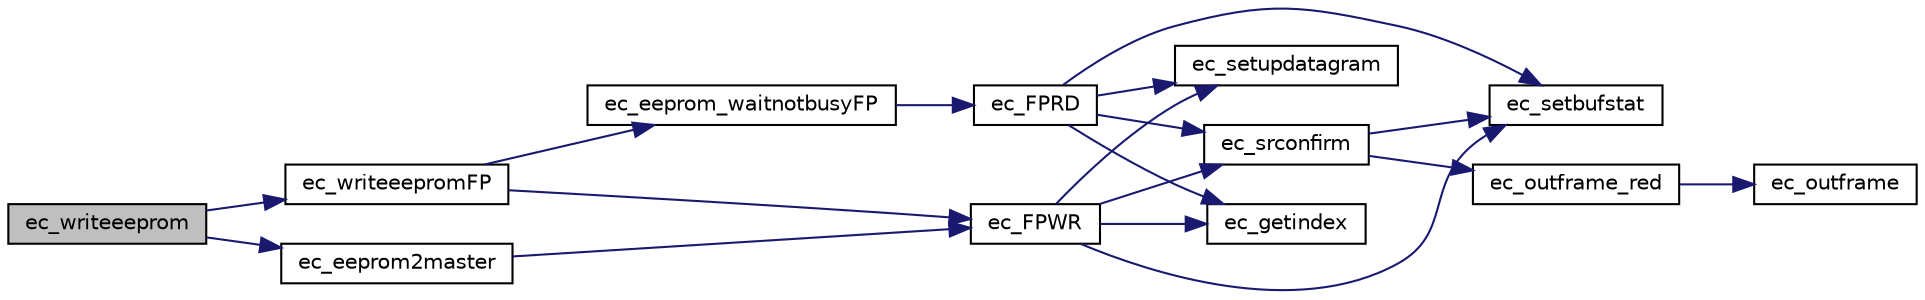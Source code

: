digraph "ec_writeeeprom"
{
 // INTERACTIVE_SVG=YES
  edge [fontname="Helvetica",fontsize="10",labelfontname="Helvetica",labelfontsize="10"];
  node [fontname="Helvetica",fontsize="10",shape=record];
  rankdir="LR";
  Node1 [label="ec_writeeeprom",height=0.2,width=0.4,color="black", fillcolor="grey75", style="filled" fontcolor="black"];
  Node1 -> Node2 [color="midnightblue",fontsize="10",style="solid",fontname="Helvetica"];
  Node2 [label="ec_eeprom2master",height=0.2,width=0.4,color="black", fillcolor="white", style="filled",URL="$ethercatmain_8c.html#a027bd337ebfa1d39de8a7a1f5c5287de"];
  Node2 -> Node3 [color="midnightblue",fontsize="10",style="solid",fontname="Helvetica"];
  Node3 [label="ec_FPWR",height=0.2,width=0.4,color="black", fillcolor="white", style="filled",URL="$ethercatbase_8c.html#aa2fe58363a824f15838718ee31f11ffc"];
  Node3 -> Node4 [color="midnightblue",fontsize="10",style="solid",fontname="Helvetica"];
  Node4 [label="ec_getindex",height=0.2,width=0.4,color="black", fillcolor="white", style="filled",URL="$nicdrv_8c.html#ae3520c51670d8e4e3e360f26fd8acee4"];
  Node3 -> Node5 [color="midnightblue",fontsize="10",style="solid",fontname="Helvetica"];
  Node5 [label="ec_setbufstat",height=0.2,width=0.4,color="black", fillcolor="white", style="filled",URL="$nicdrv_8c.html#a121be26fdb9da9ef5b9f217fdcd2d50f"];
  Node3 -> Node6 [color="midnightblue",fontsize="10",style="solid",fontname="Helvetica"];
  Node6 [label="ec_setupdatagram",height=0.2,width=0.4,color="black", fillcolor="white", style="filled",URL="$ethercatbase_8c.html#a3b9a1e2b9fc1e15cf147a85d484db027"];
  Node3 -> Node7 [color="midnightblue",fontsize="10",style="solid",fontname="Helvetica"];
  Node7 [label="ec_srconfirm",height=0.2,width=0.4,color="black", fillcolor="white", style="filled",URL="$nicdrv_8c.html#ae49716ef495b23fc91261396fb2f49ec"];
  Node7 -> Node8 [color="midnightblue",fontsize="10",style="solid",fontname="Helvetica"];
  Node8 [label="ec_outframe_red",height=0.2,width=0.4,color="black", fillcolor="white", style="filled",URL="$nicdrv_8c.html#afb39cbe067b1afa202e8c487a33c4d66"];
  Node8 -> Node9 [color="midnightblue",fontsize="10",style="solid",fontname="Helvetica"];
  Node9 [label="ec_outframe",height=0.2,width=0.4,color="black", fillcolor="white", style="filled",URL="$nicdrv_8c.html#ace7534023c2df9a309fc51a5e7fd6d94"];
  Node7 -> Node5 [color="midnightblue",fontsize="10",style="solid",fontname="Helvetica"];
  Node1 -> Node10 [color="midnightblue",fontsize="10",style="solid",fontname="Helvetica"];
  Node10 [label="ec_writeeepromFP",height=0.2,width=0.4,color="black", fillcolor="white", style="filled",URL="$ethercatmain_8c.html#ad4724bcbd8417e56ff2405cec44d6535"];
  Node10 -> Node11 [color="midnightblue",fontsize="10",style="solid",fontname="Helvetica"];
  Node11 [label="ec_eeprom_waitnotbusyFP",height=0.2,width=0.4,color="black", fillcolor="white", style="filled",URL="$ethercatmain_8c.html#a683af1ff758441cb62905cb041e428a1"];
  Node11 -> Node12 [color="midnightblue",fontsize="10",style="solid",fontname="Helvetica"];
  Node12 [label="ec_FPRD",height=0.2,width=0.4,color="black", fillcolor="white", style="filled",URL="$ethercatbase_8c.html#aac2dc2b5a39ace0793473ab89bb56c7d"];
  Node12 -> Node4 [color="midnightblue",fontsize="10",style="solid",fontname="Helvetica"];
  Node12 -> Node5 [color="midnightblue",fontsize="10",style="solid",fontname="Helvetica"];
  Node12 -> Node6 [color="midnightblue",fontsize="10",style="solid",fontname="Helvetica"];
  Node12 -> Node7 [color="midnightblue",fontsize="10",style="solid",fontname="Helvetica"];
  Node10 -> Node3 [color="midnightblue",fontsize="10",style="solid",fontname="Helvetica"];
}
